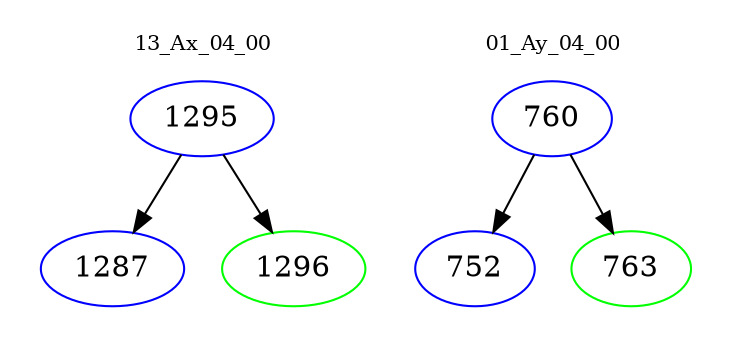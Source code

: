 digraph{
subgraph cluster_0 {
color = white
label = "13_Ax_04_00";
fontsize=10;
T0_1295 [label="1295", color="blue"]
T0_1295 -> T0_1287 [color="black"]
T0_1287 [label="1287", color="blue"]
T0_1295 -> T0_1296 [color="black"]
T0_1296 [label="1296", color="green"]
}
subgraph cluster_1 {
color = white
label = "01_Ay_04_00";
fontsize=10;
T1_760 [label="760", color="blue"]
T1_760 -> T1_752 [color="black"]
T1_752 [label="752", color="blue"]
T1_760 -> T1_763 [color="black"]
T1_763 [label="763", color="green"]
}
}
